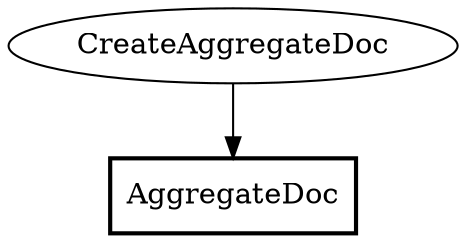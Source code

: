 digraph {
splines=spline;
"CreateAggregateDoc" -> "AggregateDoc" [style=solid];
"AggregateDoc"[shape=box,style=bold];
"CreateAggregateDoc"[shape=ellipse];
}

